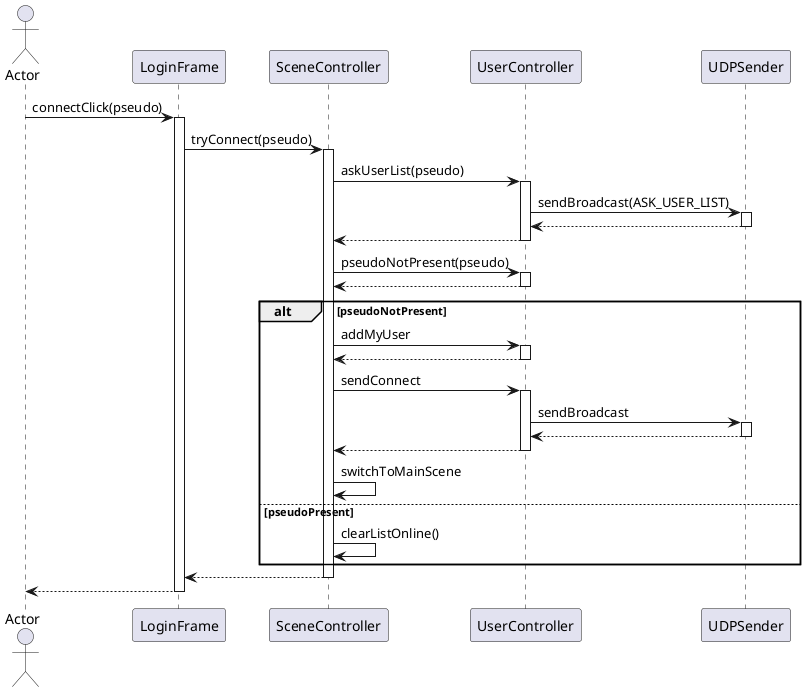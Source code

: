 @startuml
actor Actor
Actor -> LoginFrame : connectClick(pseudo)
activate LoginFrame
LoginFrame -> SceneController : tryConnect(pseudo)
activate SceneController
SceneController -> UserController : askUserList(pseudo)
activate UserController
UserController -> UDPSender : sendBroadcast(ASK_USER_LIST)
activate UDPSender
UDPSender --> UserController
deactivate UDPSender
UserController --> SceneController
deactivate UserController
SceneController -> UserController : pseudoNotPresent(pseudo)
activate UserController
UserController --> SceneController
deactivate UserController
alt pseudoNotPresent

SceneController -> UserController : addMyUser
activate UserController
UserController --> SceneController
deactivate UserController
SceneController -> UserController : sendConnect
activate UserController
UserController -> UDPSender : sendBroadcast
activate UDPSender
UDPSender --> UserController
deactivate UDPSender
UserController --> SceneController
deactivate UserController
SceneController -> SceneController : switchToMainScene

else pseudoPresent

SceneController -> SceneController : clearListOnline()

end

SceneController --> LoginFrame
deactivate SceneController
return
@enduml